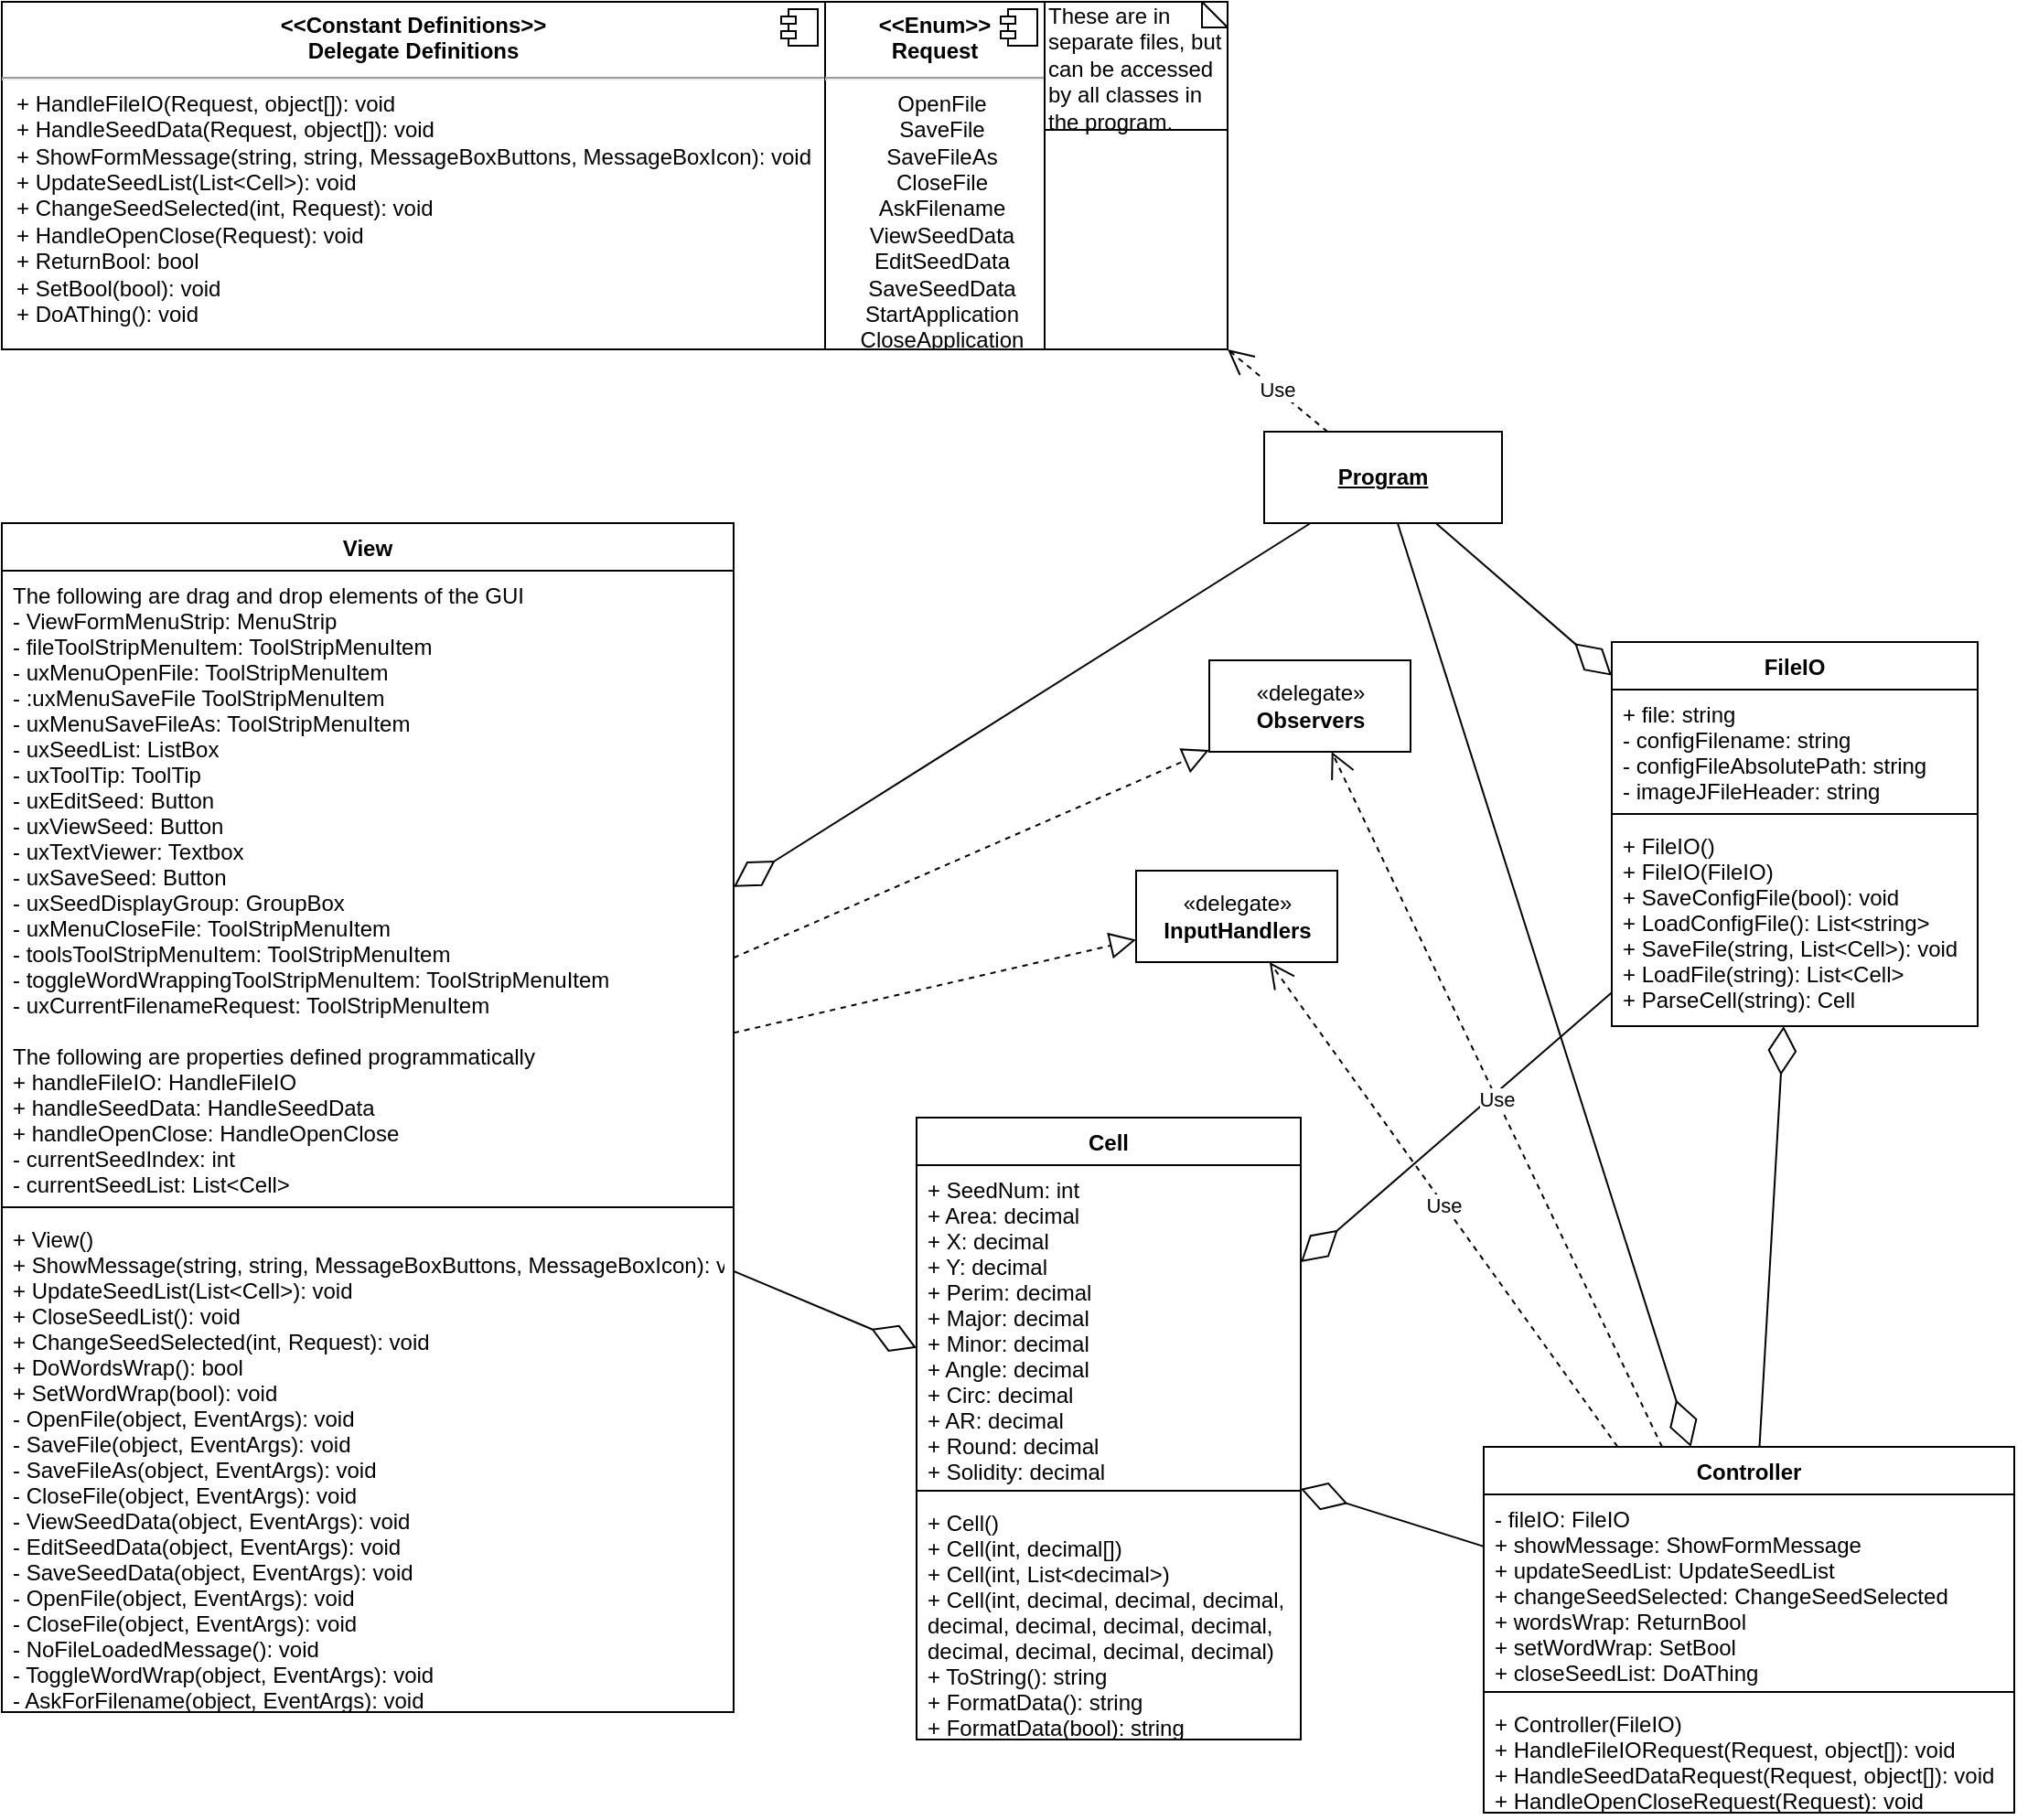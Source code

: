 <mxfile version="13.5.7" type="device"><diagram id="cPtSJGvhlrRlgOc6JvaC" name="ImageJImporter"><mxGraphModel dx="2130" dy="2012" grid="1" gridSize="10" guides="1" tooltips="1" connect="1" arrows="1" fold="1" page="1" pageScale="1" pageWidth="1100" pageHeight="1000" math="0" shadow="0"><root><mxCell id="0"/><mxCell id="1" parent="0"/><mxCell id="f61h1Y6CG2kQUPXXgaYB-32" value="" style="verticalAlign=top;align=left;spacingTop=8;spacingLeft=2;spacingRight=12;shape=cube;size=0;direction=south;fontStyle=4;html=1;" vertex="1" parent="1"><mxGeometry y="-1000" width="670" height="190" as="geometry"/></mxCell><mxCell id="f61h1Y6CG2kQUPXXgaYB-3" value="&lt;p style=&quot;margin: 0px ; margin-top: 6px ; text-align: center&quot;&gt;&lt;b&gt;&amp;lt;&amp;lt;Constant Definitions&amp;gt;&amp;gt;&lt;br&gt;Delegate Definitions&lt;/b&gt;&lt;/p&gt;&lt;hr&gt;&lt;p style=&quot;margin: 0px ; margin-left: 8px&quot;&gt;+ HandleFileIO(Request, object[]): void&lt;br&gt;+ HandleSeedData(Request, object[]): void&lt;/p&gt;&lt;p style=&quot;margin: 0px ; margin-left: 8px&quot;&gt;+ ShowFormMessage(string, string, MessageBoxButtons, MessageBoxIcon): void&lt;/p&gt;&lt;p style=&quot;margin: 0px ; margin-left: 8px&quot;&gt;+ UpdateSeedList(List&amp;lt;Cell&amp;gt;): void&lt;/p&gt;&lt;p style=&quot;margin: 0px ; margin-left: 8px&quot;&gt;+ ChangeSeedSelected(int, Request): void&lt;/p&gt;&lt;p style=&quot;margin: 0px ; margin-left: 8px&quot;&gt;+ HandleOpenClose(Request): void&lt;/p&gt;&lt;p style=&quot;margin: 0px ; margin-left: 8px&quot;&gt;+ ReturnBool: bool&lt;/p&gt;&lt;p style=&quot;margin: 0px ; margin-left: 8px&quot;&gt;+ SetBool(bool): void&lt;/p&gt;&lt;p style=&quot;margin: 0px ; margin-left: 8px&quot;&gt;+ DoAThing(): void&lt;/p&gt;" style="align=left;overflow=fill;html=1;dropTarget=0;" vertex="1" parent="1"><mxGeometry y="-1000" width="450" height="190" as="geometry"/></mxCell><mxCell id="f61h1Y6CG2kQUPXXgaYB-4" value="" style="shape=component;jettyWidth=8;jettyHeight=4;" vertex="1" parent="f61h1Y6CG2kQUPXXgaYB-3"><mxGeometry x="1" width="20" height="20" relative="1" as="geometry"><mxPoint x="-24" y="4" as="offset"/></mxGeometry></mxCell><mxCell id="f61h1Y6CG2kQUPXXgaYB-7" value="&lt;p style=&quot;margin: 0px ; margin-top: 6px ; text-align: center&quot;&gt;&lt;b&gt;&amp;lt;&amp;lt;Enum&amp;gt;&amp;gt;&lt;br&gt;Request&lt;/b&gt;&lt;/p&gt;&lt;hr style=&quot;text-align: center&quot;&gt;&lt;p style=&quot;text-align: center ; margin: 0px 0px 0px 8px&quot;&gt;OpenFile&lt;/p&gt;&lt;p style=&quot;text-align: center ; margin: 0px 0px 0px 8px&quot;&gt;SaveFile&lt;/p&gt;&lt;p style=&quot;text-align: center ; margin: 0px 0px 0px 8px&quot;&gt;SaveFileAs&lt;/p&gt;&lt;p style=&quot;text-align: center ; margin: 0px 0px 0px 8px&quot;&gt;CloseFile&lt;/p&gt;&lt;p style=&quot;text-align: center ; margin: 0px 0px 0px 8px&quot;&gt;AskFilename&lt;/p&gt;&lt;p style=&quot;text-align: center ; margin: 0px 0px 0px 8px&quot;&gt;ViewSeedData&lt;/p&gt;&lt;p style=&quot;text-align: center ; margin: 0px 0px 0px 8px&quot;&gt;EditSeedData&lt;/p&gt;&lt;p style=&quot;text-align: center ; margin: 0px 0px 0px 8px&quot;&gt;SaveSeedData&lt;/p&gt;&lt;p style=&quot;text-align: center ; margin: 0px 0px 0px 8px&quot;&gt;StartApplication&lt;/p&gt;&lt;p style=&quot;text-align: center ; margin: 0px 0px 0px 8px&quot;&gt;CloseApplication&lt;/p&gt;" style="align=left;overflow=fill;html=1;dropTarget=0;" vertex="1" parent="1"><mxGeometry x="450" y="-1000" width="120" height="190" as="geometry"/></mxCell><mxCell id="f61h1Y6CG2kQUPXXgaYB-8" value="" style="shape=component;jettyWidth=8;jettyHeight=4;" vertex="1" parent="f61h1Y6CG2kQUPXXgaYB-7"><mxGeometry x="1" width="20" height="20" relative="1" as="geometry"><mxPoint x="-24" y="4" as="offset"/></mxGeometry></mxCell><mxCell id="f61h1Y6CG2kQUPXXgaYB-29" value="&lt;p style=&quot;margin: 0px ; margin-top: 4px ; text-align: center&quot;&gt;&lt;br&gt;&lt;b&gt;&lt;u&gt;Program&lt;/u&gt;&lt;/b&gt;&lt;/p&gt;" style="verticalAlign=top;align=left;overflow=fill;fontSize=12;fontFamily=Helvetica;html=1;" vertex="1" parent="1"><mxGeometry x="690" y="-765" width="130" height="50" as="geometry"/></mxCell><mxCell id="f61h1Y6CG2kQUPXXgaYB-30" value="These are in separate files, but can be accessed by all classes in the program." style="shape=note;whiteSpace=wrap;html=1;size=14;verticalAlign=top;align=left;spacingTop=-6;" vertex="1" parent="1"><mxGeometry x="570" y="-1000" width="100" height="70" as="geometry"/></mxCell><mxCell id="f61h1Y6CG2kQUPXXgaYB-25" value="View" style="swimlane;fontStyle=1;align=center;verticalAlign=top;childLayout=stackLayout;horizontal=1;startSize=26;horizontalStack=0;resizeParent=1;resizeParentMax=0;resizeLast=0;collapsible=1;marginBottom=0;" vertex="1" parent="1"><mxGeometry y="-715" width="400" height="650" as="geometry"/></mxCell><mxCell id="f61h1Y6CG2kQUPXXgaYB-26" value="The following are drag and drop elements of the GUI&#10;- ViewFormMenuStrip: MenuStrip&#10;- fileToolStripMenuItem: ToolStripMenuItem&#10;- uxMenuOpenFile: ToolStripMenuItem&#10;- :uxMenuSaveFile ToolStripMenuItem&#10;- uxMenuSaveFileAs: ToolStripMenuItem&#10;- uxSeedList: ListBox&#10;- uxToolTip: ToolTip&#10;- uxEditSeed: Button&#10;- uxViewSeed: Button&#10;- uxTextViewer: Textbox&#10;- uxSaveSeed: Button&#10;- uxSeedDisplayGroup: GroupBox&#10;- uxMenuCloseFile: ToolStripMenuItem&#10;- toolsToolStripMenuItem: ToolStripMenuItem&#10;- toggleWordWrappingToolStripMenuItem: ToolStripMenuItem&#10;- uxCurrentFilenameRequest: ToolStripMenuItem&#10;&#10;The following are properties defined programmatically&#10;+ handleFileIO: HandleFileIO&#10;+ handleSeedData: HandleSeedData&#10;+ handleOpenClose: HandleOpenClose&#10;- currentSeedIndex: int&#10;- currentSeedList: List&lt;Cell&gt;" style="text;strokeColor=none;fillColor=none;align=left;verticalAlign=top;spacingLeft=4;spacingRight=4;overflow=hidden;rotatable=0;points=[[0,0.5],[1,0.5]];portConstraint=eastwest;" vertex="1" parent="f61h1Y6CG2kQUPXXgaYB-25"><mxGeometry y="26" width="400" height="344" as="geometry"/></mxCell><mxCell id="f61h1Y6CG2kQUPXXgaYB-27" value="" style="line;strokeWidth=1;fillColor=none;align=left;verticalAlign=middle;spacingTop=-1;spacingLeft=3;spacingRight=3;rotatable=0;labelPosition=right;points=[];portConstraint=eastwest;" vertex="1" parent="f61h1Y6CG2kQUPXXgaYB-25"><mxGeometry y="370" width="400" height="8" as="geometry"/></mxCell><mxCell id="f61h1Y6CG2kQUPXXgaYB-28" value="+ View()&#10;+ ShowMessage(string, string, MessageBoxButtons, MessageBoxIcon): void&#10;+ UpdateSeedList(List&lt;Cell&gt;): void&#10;+ CloseSeedList(): void&#10;+ ChangeSeedSelected(int, Request): void&#10;+ DoWordsWrap(): bool&#10;+ SetWordWrap(bool): void&#10;- OpenFile(object, EventArgs): void&#10;- SaveFile(object, EventArgs): void&#10;- SaveFileAs(object, EventArgs): void&#10;- CloseFile(object, EventArgs): void&#10;- ViewSeedData(object, EventArgs): void&#10;- EditSeedData(object, EventArgs): void&#10;- SaveSeedData(object, EventArgs): void&#10;- OpenFile(object, EventArgs): void&#10;- CloseFile(object, EventArgs): void&#10;- NoFileLoadedMessage(): void&#10;- ToggleWordWrap(object, EventArgs): void&#10;- AskForFilename(object, EventArgs): void" style="text;strokeColor=none;fillColor=none;align=left;verticalAlign=top;spacingLeft=4;spacingRight=4;overflow=hidden;rotatable=0;points=[[0,0.5],[1,0.5]];portConstraint=eastwest;" vertex="1" parent="f61h1Y6CG2kQUPXXgaYB-25"><mxGeometry y="378" width="400" height="272" as="geometry"/></mxCell><mxCell id="f61h1Y6CG2kQUPXXgaYB-17" value="FileIO" style="swimlane;fontStyle=1;align=center;verticalAlign=top;childLayout=stackLayout;horizontal=1;startSize=26;horizontalStack=0;resizeParent=1;resizeParentMax=0;resizeLast=0;collapsible=1;marginBottom=0;" vertex="1" parent="1"><mxGeometry x="880" y="-650" width="200" height="210" as="geometry"/></mxCell><mxCell id="f61h1Y6CG2kQUPXXgaYB-18" value="+ file: string&#10;- configFilename: string&#10;- configFileAbsolutePath: string&#10;- imageJFileHeader: string" style="text;strokeColor=none;fillColor=none;align=left;verticalAlign=top;spacingLeft=4;spacingRight=4;overflow=hidden;rotatable=0;points=[[0,0.5],[1,0.5]];portConstraint=eastwest;" vertex="1" parent="f61h1Y6CG2kQUPXXgaYB-17"><mxGeometry y="26" width="200" height="64" as="geometry"/></mxCell><mxCell id="f61h1Y6CG2kQUPXXgaYB-19" value="" style="line;strokeWidth=1;fillColor=none;align=left;verticalAlign=middle;spacingTop=-1;spacingLeft=3;spacingRight=3;rotatable=0;labelPosition=right;points=[];portConstraint=eastwest;" vertex="1" parent="f61h1Y6CG2kQUPXXgaYB-17"><mxGeometry y="90" width="200" height="8" as="geometry"/></mxCell><mxCell id="f61h1Y6CG2kQUPXXgaYB-20" value="+ FileIO()&#10;+ FileIO(FileIO)&#10;+ SaveConfigFile(bool): void&#10;+ LoadConfigFile(): List&lt;string&gt;&#10;+ SaveFile(string, List&lt;Cell&gt;): void&#10;+ LoadFile(string): List&lt;Cell&gt;&#10;+ ParseCell(string): Cell" style="text;strokeColor=none;fillColor=none;align=left;verticalAlign=top;spacingLeft=4;spacingRight=4;overflow=hidden;rotatable=0;points=[[0,0.5],[1,0.5]];portConstraint=eastwest;" vertex="1" parent="f61h1Y6CG2kQUPXXgaYB-17"><mxGeometry y="98" width="200" height="112" as="geometry"/></mxCell><mxCell id="f61h1Y6CG2kQUPXXgaYB-21" value="Controller" style="swimlane;fontStyle=1;align=center;verticalAlign=top;childLayout=stackLayout;horizontal=1;startSize=26;horizontalStack=0;resizeParent=1;resizeParentMax=0;resizeLast=0;collapsible=1;marginBottom=0;" vertex="1" parent="1"><mxGeometry x="810" y="-210" width="290" height="200" as="geometry"/></mxCell><mxCell id="f61h1Y6CG2kQUPXXgaYB-22" value="- fileIO: FileIO&#10;+ showMessage: ShowFormMessage&#10;+ updateSeedList: UpdateSeedList&#10;+ changeSeedSelected: ChangeSeedSelected&#10;+ wordsWrap: ReturnBool&#10;+ setWordWrap: SetBool&#10;+ closeSeedList: DoAThing" style="text;strokeColor=none;fillColor=none;align=left;verticalAlign=top;spacingLeft=4;spacingRight=4;overflow=hidden;rotatable=0;points=[[0,0.5],[1,0.5]];portConstraint=eastwest;" vertex="1" parent="f61h1Y6CG2kQUPXXgaYB-21"><mxGeometry y="26" width="290" height="104" as="geometry"/></mxCell><mxCell id="f61h1Y6CG2kQUPXXgaYB-23" value="" style="line;strokeWidth=1;fillColor=none;align=left;verticalAlign=middle;spacingTop=-1;spacingLeft=3;spacingRight=3;rotatable=0;labelPosition=right;points=[];portConstraint=eastwest;" vertex="1" parent="f61h1Y6CG2kQUPXXgaYB-21"><mxGeometry y="130" width="290" height="8" as="geometry"/></mxCell><mxCell id="f61h1Y6CG2kQUPXXgaYB-24" value="+ Controller(FileIO)&#10;+ HandleFileIORequest(Request, object[]): void&#10;+ HandleSeedDataRequest(Request, object[]): void&#10;+ HandleOpenCloseRequest(Request): void&#10;" style="text;strokeColor=none;fillColor=none;align=left;verticalAlign=top;spacingLeft=4;spacingRight=4;overflow=hidden;rotatable=0;points=[[0,0.5],[1,0.5]];portConstraint=eastwest;" vertex="1" parent="f61h1Y6CG2kQUPXXgaYB-21"><mxGeometry y="138" width="290" height="62" as="geometry"/></mxCell><mxCell id="f61h1Y6CG2kQUPXXgaYB-33" value="" style="endArrow=diamondThin;endFill=0;endSize=24;html=1;" edge="1" parent="1" source="f61h1Y6CG2kQUPXXgaYB-29" target="f61h1Y6CG2kQUPXXgaYB-25"><mxGeometry width="160" relative="1" as="geometry"><mxPoint x="520" y="-80" as="sourcePoint"/><mxPoint x="680" y="-80" as="targetPoint"/></mxGeometry></mxCell><mxCell id="f61h1Y6CG2kQUPXXgaYB-34" value="" style="endArrow=diamondThin;endFill=0;endSize=24;html=1;" edge="1" parent="1" source="f61h1Y6CG2kQUPXXgaYB-29" target="f61h1Y6CG2kQUPXXgaYB-21"><mxGeometry width="160" relative="1" as="geometry"><mxPoint x="600.732" y="-480" as="sourcePoint"/><mxPoint x="410" y="-392.135" as="targetPoint"/></mxGeometry></mxCell><mxCell id="f61h1Y6CG2kQUPXXgaYB-35" value="" style="endArrow=diamondThin;endFill=0;endSize=24;html=1;" edge="1" parent="1" source="f61h1Y6CG2kQUPXXgaYB-21" target="f61h1Y6CG2kQUPXXgaYB-17"><mxGeometry width="160" relative="1" as="geometry"><mxPoint x="860" y="-350" as="sourcePoint"/><mxPoint x="1020" y="-350" as="targetPoint"/></mxGeometry></mxCell><mxCell id="f61h1Y6CG2kQUPXXgaYB-13" value="Cell" style="swimlane;fontStyle=1;align=center;verticalAlign=top;childLayout=stackLayout;horizontal=1;startSize=26;horizontalStack=0;resizeParent=1;resizeParentMax=0;resizeLast=0;collapsible=1;marginBottom=0;" vertex="1" parent="1"><mxGeometry x="500" y="-390" width="210" height="340" as="geometry"/></mxCell><mxCell id="f61h1Y6CG2kQUPXXgaYB-14" value="+ SeedNum: int&#10;+ Area: decimal&#10;+ X: decimal&#10;+ Y: decimal&#10;+ Perim: decimal&#10;+ Major: decimal&#10;+ Minor: decimal&#10;+ Angle: decimal&#10;+ Circ: decimal&#10;+ AR: decimal&#10;+ Round: decimal&#10;+ Solidity: decimal" style="text;strokeColor=none;fillColor=none;align=left;verticalAlign=top;spacingLeft=4;spacingRight=4;overflow=hidden;rotatable=0;points=[[0,0.5],[1,0.5]];portConstraint=eastwest;" vertex="1" parent="f61h1Y6CG2kQUPXXgaYB-13"><mxGeometry y="26" width="210" height="174" as="geometry"/></mxCell><mxCell id="f61h1Y6CG2kQUPXXgaYB-15" value="" style="line;strokeWidth=1;fillColor=none;align=left;verticalAlign=middle;spacingTop=-1;spacingLeft=3;spacingRight=3;rotatable=0;labelPosition=right;points=[];portConstraint=eastwest;" vertex="1" parent="f61h1Y6CG2kQUPXXgaYB-13"><mxGeometry y="200" width="210" height="8" as="geometry"/></mxCell><mxCell id="f61h1Y6CG2kQUPXXgaYB-16" value="+ Cell()&#10;+ Cell(int, decimal[])&#10;+ Cell(int, List&lt;decimal&gt;)&#10;+ Cell(int, decimal, decimal, decimal,&#10;decimal, decimal, decimal, decimal,&#10;decimal, decimal, decimal, decimal)&#10;+ ToString(): string&#10;+ FormatData(): string&#10;+ FormatData(bool): string" style="text;strokeColor=none;fillColor=none;align=left;verticalAlign=top;spacingLeft=4;spacingRight=4;overflow=hidden;rotatable=0;points=[[0,0.5],[1,0.5]];portConstraint=eastwest;" vertex="1" parent="f61h1Y6CG2kQUPXXgaYB-13"><mxGeometry y="208" width="210" height="132" as="geometry"/></mxCell><mxCell id="f61h1Y6CG2kQUPXXgaYB-36" value="" style="endArrow=diamondThin;endFill=0;endSize=24;html=1;" edge="1" parent="1" source="f61h1Y6CG2kQUPXXgaYB-17" target="f61h1Y6CG2kQUPXXgaYB-13"><mxGeometry width="160" relative="1" as="geometry"><mxPoint x="750" y="-260" as="sourcePoint"/><mxPoint x="910" y="-260" as="targetPoint"/></mxGeometry></mxCell><mxCell id="f61h1Y6CG2kQUPXXgaYB-37" value="" style="endArrow=diamondThin;endFill=0;endSize=24;html=1;" edge="1" parent="1" source="f61h1Y6CG2kQUPXXgaYB-25" target="f61h1Y6CG2kQUPXXgaYB-13"><mxGeometry width="160" relative="1" as="geometry"><mxPoint x="660" y="-500" as="sourcePoint"/><mxPoint x="550" y="-440" as="targetPoint"/></mxGeometry></mxCell><mxCell id="f61h1Y6CG2kQUPXXgaYB-38" value="" style="endArrow=diamondThin;endFill=0;endSize=24;html=1;" edge="1" parent="1" source="f61h1Y6CG2kQUPXXgaYB-21" target="f61h1Y6CG2kQUPXXgaYB-13"><mxGeometry width="160" relative="1" as="geometry"><mxPoint x="510" y="-481.979" as="sourcePoint"/><mxPoint x="610" y="-440.004" as="targetPoint"/></mxGeometry></mxCell><mxCell id="f61h1Y6CG2kQUPXXgaYB-39" value="Use" style="endArrow=open;endSize=12;dashed=1;html=1;entryX=0;entryY=0;entryDx=190;entryDy=0;entryPerimeter=0;" edge="1" parent="1" source="f61h1Y6CG2kQUPXXgaYB-29" target="f61h1Y6CG2kQUPXXgaYB-32"><mxGeometry width="160" relative="1" as="geometry"><mxPoint x="480" y="-500" as="sourcePoint"/><mxPoint x="640" y="-500" as="targetPoint"/></mxGeometry></mxCell><mxCell id="f61h1Y6CG2kQUPXXgaYB-40" value="«delegate»&lt;br&gt;&lt;b&gt;Observers&lt;/b&gt;" style="html=1;" vertex="1" parent="1"><mxGeometry x="660" y="-640" width="110" height="50" as="geometry"/></mxCell><mxCell id="f61h1Y6CG2kQUPXXgaYB-41" value="«delegate»&lt;br&gt;&lt;b&gt;InputHandlers&lt;/b&gt;" style="html=1;" vertex="1" parent="1"><mxGeometry x="620" y="-525" width="110" height="50" as="geometry"/></mxCell><mxCell id="f61h1Y6CG2kQUPXXgaYB-42" value="Use" style="endArrow=open;endSize=12;dashed=1;html=1;" edge="1" parent="1" source="f61h1Y6CG2kQUPXXgaYB-21" target="f61h1Y6CG2kQUPXXgaYB-40"><mxGeometry width="160" relative="1" as="geometry"><mxPoint x="780" y="-270" as="sourcePoint"/><mxPoint x="940" y="-270" as="targetPoint"/></mxGeometry></mxCell><mxCell id="f61h1Y6CG2kQUPXXgaYB-43" value="" style="endArrow=block;dashed=1;endFill=0;endSize=12;html=1;" edge="1" parent="1" source="f61h1Y6CG2kQUPXXgaYB-25" target="f61h1Y6CG2kQUPXXgaYB-40"><mxGeometry width="160" relative="1" as="geometry"><mxPoint x="500" y="-690" as="sourcePoint"/><mxPoint x="660" y="-690" as="targetPoint"/></mxGeometry></mxCell><mxCell id="f61h1Y6CG2kQUPXXgaYB-44" value="" style="endArrow=block;dashed=1;endFill=0;endSize=12;html=1;" edge="1" parent="1" source="f61h1Y6CG2kQUPXXgaYB-25" target="f61h1Y6CG2kQUPXXgaYB-41"><mxGeometry width="160" relative="1" as="geometry"><mxPoint x="410" y="-467.379" as="sourcePoint"/><mxPoint x="670" y="-580.971" as="targetPoint"/></mxGeometry></mxCell><mxCell id="f61h1Y6CG2kQUPXXgaYB-45" value="Use" style="endArrow=open;endSize=12;dashed=1;html=1;" edge="1" parent="1" source="f61h1Y6CG2kQUPXXgaYB-21" target="f61h1Y6CG2kQUPXXgaYB-41"><mxGeometry width="160" relative="1" as="geometry"><mxPoint x="917.475" y="-200.0" as="sourcePoint"/><mxPoint x="736.881" y="-580" as="targetPoint"/></mxGeometry></mxCell><mxCell id="f61h1Y6CG2kQUPXXgaYB-47" value="" style="endArrow=diamondThin;endFill=0;endSize=24;html=1;" edge="1" parent="1" source="f61h1Y6CG2kQUPXXgaYB-29" target="f61h1Y6CG2kQUPXXgaYB-17"><mxGeometry width="160" relative="1" as="geometry"><mxPoint x="840" y="-880" as="sourcePoint"/><mxPoint x="1000" y="-880" as="targetPoint"/></mxGeometry></mxCell></root></mxGraphModel></diagram></mxfile>